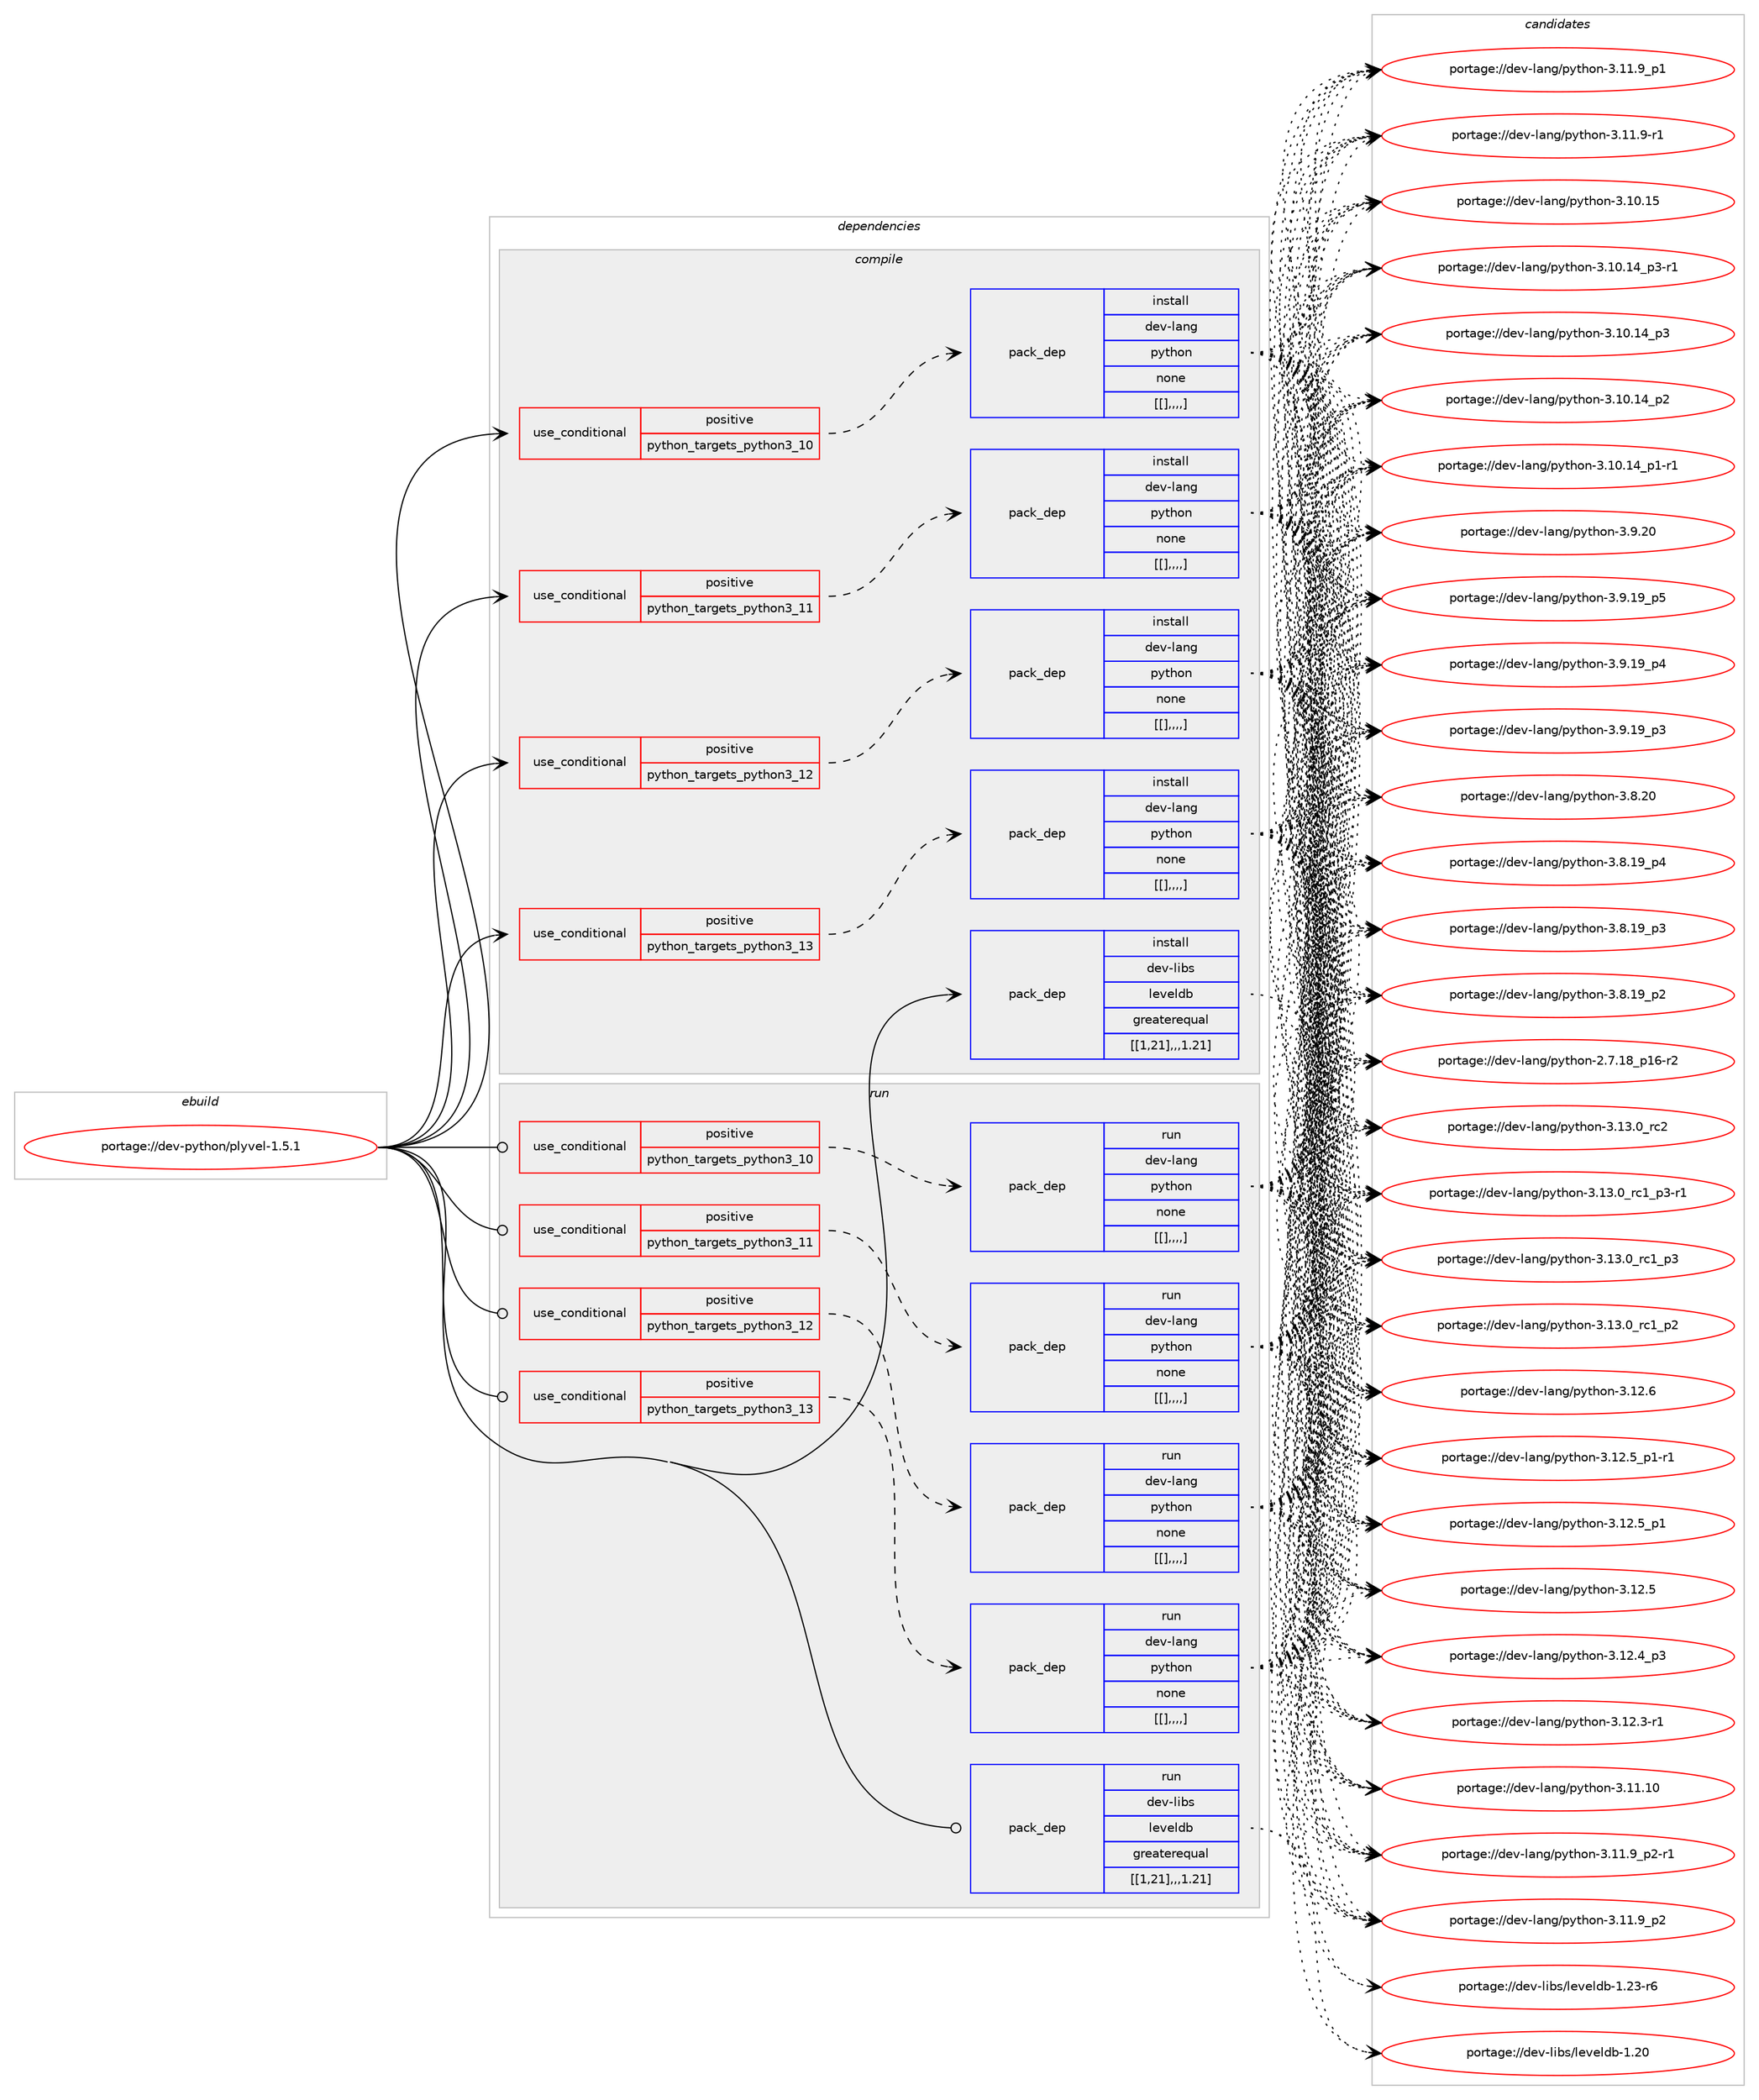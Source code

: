 digraph prolog {

# *************
# Graph options
# *************

newrank=true;
concentrate=true;
compound=true;
graph [rankdir=LR,fontname=Helvetica,fontsize=10,ranksep=1.5];#, ranksep=2.5, nodesep=0.2];
edge  [arrowhead=vee];
node  [fontname=Helvetica,fontsize=10];

# **********
# The ebuild
# **********

subgraph cluster_leftcol {
color=gray;
label=<<i>ebuild</i>>;
id [label="portage://dev-python/plyvel-1.5.1", color=red, width=4, href="../dev-python/plyvel-1.5.1.svg"];
}

# ****************
# The dependencies
# ****************

subgraph cluster_midcol {
color=gray;
label=<<i>dependencies</i>>;
subgraph cluster_compile {
fillcolor="#eeeeee";
style=filled;
label=<<i>compile</i>>;
subgraph cond36904 {
dependency156140 [label=<<TABLE BORDER="0" CELLBORDER="1" CELLSPACING="0" CELLPADDING="4"><TR><TD ROWSPAN="3" CELLPADDING="10">use_conditional</TD></TR><TR><TD>positive</TD></TR><TR><TD>python_targets_python3_10</TD></TR></TABLE>>, shape=none, color=red];
subgraph pack118016 {
dependency156141 [label=<<TABLE BORDER="0" CELLBORDER="1" CELLSPACING="0" CELLPADDING="4" WIDTH="220"><TR><TD ROWSPAN="6" CELLPADDING="30">pack_dep</TD></TR><TR><TD WIDTH="110">install</TD></TR><TR><TD>dev-lang</TD></TR><TR><TD>python</TD></TR><TR><TD>none</TD></TR><TR><TD>[[],,,,]</TD></TR></TABLE>>, shape=none, color=blue];
}
dependency156140:e -> dependency156141:w [weight=20,style="dashed",arrowhead="vee"];
}
id:e -> dependency156140:w [weight=20,style="solid",arrowhead="vee"];
subgraph cond36905 {
dependency156142 [label=<<TABLE BORDER="0" CELLBORDER="1" CELLSPACING="0" CELLPADDING="4"><TR><TD ROWSPAN="3" CELLPADDING="10">use_conditional</TD></TR><TR><TD>positive</TD></TR><TR><TD>python_targets_python3_11</TD></TR></TABLE>>, shape=none, color=red];
subgraph pack118017 {
dependency156143 [label=<<TABLE BORDER="0" CELLBORDER="1" CELLSPACING="0" CELLPADDING="4" WIDTH="220"><TR><TD ROWSPAN="6" CELLPADDING="30">pack_dep</TD></TR><TR><TD WIDTH="110">install</TD></TR><TR><TD>dev-lang</TD></TR><TR><TD>python</TD></TR><TR><TD>none</TD></TR><TR><TD>[[],,,,]</TD></TR></TABLE>>, shape=none, color=blue];
}
dependency156142:e -> dependency156143:w [weight=20,style="dashed",arrowhead="vee"];
}
id:e -> dependency156142:w [weight=20,style="solid",arrowhead="vee"];
subgraph cond36906 {
dependency156144 [label=<<TABLE BORDER="0" CELLBORDER="1" CELLSPACING="0" CELLPADDING="4"><TR><TD ROWSPAN="3" CELLPADDING="10">use_conditional</TD></TR><TR><TD>positive</TD></TR><TR><TD>python_targets_python3_12</TD></TR></TABLE>>, shape=none, color=red];
subgraph pack118018 {
dependency156145 [label=<<TABLE BORDER="0" CELLBORDER="1" CELLSPACING="0" CELLPADDING="4" WIDTH="220"><TR><TD ROWSPAN="6" CELLPADDING="30">pack_dep</TD></TR><TR><TD WIDTH="110">install</TD></TR><TR><TD>dev-lang</TD></TR><TR><TD>python</TD></TR><TR><TD>none</TD></TR><TR><TD>[[],,,,]</TD></TR></TABLE>>, shape=none, color=blue];
}
dependency156144:e -> dependency156145:w [weight=20,style="dashed",arrowhead="vee"];
}
id:e -> dependency156144:w [weight=20,style="solid",arrowhead="vee"];
subgraph cond36907 {
dependency156146 [label=<<TABLE BORDER="0" CELLBORDER="1" CELLSPACING="0" CELLPADDING="4"><TR><TD ROWSPAN="3" CELLPADDING="10">use_conditional</TD></TR><TR><TD>positive</TD></TR><TR><TD>python_targets_python3_13</TD></TR></TABLE>>, shape=none, color=red];
subgraph pack118019 {
dependency156147 [label=<<TABLE BORDER="0" CELLBORDER="1" CELLSPACING="0" CELLPADDING="4" WIDTH="220"><TR><TD ROWSPAN="6" CELLPADDING="30">pack_dep</TD></TR><TR><TD WIDTH="110">install</TD></TR><TR><TD>dev-lang</TD></TR><TR><TD>python</TD></TR><TR><TD>none</TD></TR><TR><TD>[[],,,,]</TD></TR></TABLE>>, shape=none, color=blue];
}
dependency156146:e -> dependency156147:w [weight=20,style="dashed",arrowhead="vee"];
}
id:e -> dependency156146:w [weight=20,style="solid",arrowhead="vee"];
subgraph pack118020 {
dependency156148 [label=<<TABLE BORDER="0" CELLBORDER="1" CELLSPACING="0" CELLPADDING="4" WIDTH="220"><TR><TD ROWSPAN="6" CELLPADDING="30">pack_dep</TD></TR><TR><TD WIDTH="110">install</TD></TR><TR><TD>dev-libs</TD></TR><TR><TD>leveldb</TD></TR><TR><TD>greaterequal</TD></TR><TR><TD>[[1,21],,,1.21]</TD></TR></TABLE>>, shape=none, color=blue];
}
id:e -> dependency156148:w [weight=20,style="solid",arrowhead="vee"];
}
subgraph cluster_compileandrun {
fillcolor="#eeeeee";
style=filled;
label=<<i>compile and run</i>>;
}
subgraph cluster_run {
fillcolor="#eeeeee";
style=filled;
label=<<i>run</i>>;
subgraph cond36908 {
dependency156149 [label=<<TABLE BORDER="0" CELLBORDER="1" CELLSPACING="0" CELLPADDING="4"><TR><TD ROWSPAN="3" CELLPADDING="10">use_conditional</TD></TR><TR><TD>positive</TD></TR><TR><TD>python_targets_python3_10</TD></TR></TABLE>>, shape=none, color=red];
subgraph pack118021 {
dependency156150 [label=<<TABLE BORDER="0" CELLBORDER="1" CELLSPACING="0" CELLPADDING="4" WIDTH="220"><TR><TD ROWSPAN="6" CELLPADDING="30">pack_dep</TD></TR><TR><TD WIDTH="110">run</TD></TR><TR><TD>dev-lang</TD></TR><TR><TD>python</TD></TR><TR><TD>none</TD></TR><TR><TD>[[],,,,]</TD></TR></TABLE>>, shape=none, color=blue];
}
dependency156149:e -> dependency156150:w [weight=20,style="dashed",arrowhead="vee"];
}
id:e -> dependency156149:w [weight=20,style="solid",arrowhead="odot"];
subgraph cond36909 {
dependency156151 [label=<<TABLE BORDER="0" CELLBORDER="1" CELLSPACING="0" CELLPADDING="4"><TR><TD ROWSPAN="3" CELLPADDING="10">use_conditional</TD></TR><TR><TD>positive</TD></TR><TR><TD>python_targets_python3_11</TD></TR></TABLE>>, shape=none, color=red];
subgraph pack118022 {
dependency156152 [label=<<TABLE BORDER="0" CELLBORDER="1" CELLSPACING="0" CELLPADDING="4" WIDTH="220"><TR><TD ROWSPAN="6" CELLPADDING="30">pack_dep</TD></TR><TR><TD WIDTH="110">run</TD></TR><TR><TD>dev-lang</TD></TR><TR><TD>python</TD></TR><TR><TD>none</TD></TR><TR><TD>[[],,,,]</TD></TR></TABLE>>, shape=none, color=blue];
}
dependency156151:e -> dependency156152:w [weight=20,style="dashed",arrowhead="vee"];
}
id:e -> dependency156151:w [weight=20,style="solid",arrowhead="odot"];
subgraph cond36910 {
dependency156153 [label=<<TABLE BORDER="0" CELLBORDER="1" CELLSPACING="0" CELLPADDING="4"><TR><TD ROWSPAN="3" CELLPADDING="10">use_conditional</TD></TR><TR><TD>positive</TD></TR><TR><TD>python_targets_python3_12</TD></TR></TABLE>>, shape=none, color=red];
subgraph pack118023 {
dependency156154 [label=<<TABLE BORDER="0" CELLBORDER="1" CELLSPACING="0" CELLPADDING="4" WIDTH="220"><TR><TD ROWSPAN="6" CELLPADDING="30">pack_dep</TD></TR><TR><TD WIDTH="110">run</TD></TR><TR><TD>dev-lang</TD></TR><TR><TD>python</TD></TR><TR><TD>none</TD></TR><TR><TD>[[],,,,]</TD></TR></TABLE>>, shape=none, color=blue];
}
dependency156153:e -> dependency156154:w [weight=20,style="dashed",arrowhead="vee"];
}
id:e -> dependency156153:w [weight=20,style="solid",arrowhead="odot"];
subgraph cond36911 {
dependency156155 [label=<<TABLE BORDER="0" CELLBORDER="1" CELLSPACING="0" CELLPADDING="4"><TR><TD ROWSPAN="3" CELLPADDING="10">use_conditional</TD></TR><TR><TD>positive</TD></TR><TR><TD>python_targets_python3_13</TD></TR></TABLE>>, shape=none, color=red];
subgraph pack118024 {
dependency156156 [label=<<TABLE BORDER="0" CELLBORDER="1" CELLSPACING="0" CELLPADDING="4" WIDTH="220"><TR><TD ROWSPAN="6" CELLPADDING="30">pack_dep</TD></TR><TR><TD WIDTH="110">run</TD></TR><TR><TD>dev-lang</TD></TR><TR><TD>python</TD></TR><TR><TD>none</TD></TR><TR><TD>[[],,,,]</TD></TR></TABLE>>, shape=none, color=blue];
}
dependency156155:e -> dependency156156:w [weight=20,style="dashed",arrowhead="vee"];
}
id:e -> dependency156155:w [weight=20,style="solid",arrowhead="odot"];
subgraph pack118025 {
dependency156157 [label=<<TABLE BORDER="0" CELLBORDER="1" CELLSPACING="0" CELLPADDING="4" WIDTH="220"><TR><TD ROWSPAN="6" CELLPADDING="30">pack_dep</TD></TR><TR><TD WIDTH="110">run</TD></TR><TR><TD>dev-libs</TD></TR><TR><TD>leveldb</TD></TR><TR><TD>greaterequal</TD></TR><TR><TD>[[1,21],,,1.21]</TD></TR></TABLE>>, shape=none, color=blue];
}
id:e -> dependency156157:w [weight=20,style="solid",arrowhead="odot"];
}
}

# **************
# The candidates
# **************

subgraph cluster_choices {
rank=same;
color=gray;
label=<<i>candidates</i>>;

subgraph choice118016 {
color=black;
nodesep=1;
choice10010111845108971101034711212111610411111045514649514648951149950 [label="portage://dev-lang/python-3.13.0_rc2", color=red, width=4,href="../dev-lang/python-3.13.0_rc2.svg"];
choice1001011184510897110103471121211161041111104551464951464895114994995112514511449 [label="portage://dev-lang/python-3.13.0_rc1_p3-r1", color=red, width=4,href="../dev-lang/python-3.13.0_rc1_p3-r1.svg"];
choice100101118451089711010347112121116104111110455146495146489511499499511251 [label="portage://dev-lang/python-3.13.0_rc1_p3", color=red, width=4,href="../dev-lang/python-3.13.0_rc1_p3.svg"];
choice100101118451089711010347112121116104111110455146495146489511499499511250 [label="portage://dev-lang/python-3.13.0_rc1_p2", color=red, width=4,href="../dev-lang/python-3.13.0_rc1_p2.svg"];
choice10010111845108971101034711212111610411111045514649504654 [label="portage://dev-lang/python-3.12.6", color=red, width=4,href="../dev-lang/python-3.12.6.svg"];
choice1001011184510897110103471121211161041111104551464950465395112494511449 [label="portage://dev-lang/python-3.12.5_p1-r1", color=red, width=4,href="../dev-lang/python-3.12.5_p1-r1.svg"];
choice100101118451089711010347112121116104111110455146495046539511249 [label="portage://dev-lang/python-3.12.5_p1", color=red, width=4,href="../dev-lang/python-3.12.5_p1.svg"];
choice10010111845108971101034711212111610411111045514649504653 [label="portage://dev-lang/python-3.12.5", color=red, width=4,href="../dev-lang/python-3.12.5.svg"];
choice100101118451089711010347112121116104111110455146495046529511251 [label="portage://dev-lang/python-3.12.4_p3", color=red, width=4,href="../dev-lang/python-3.12.4_p3.svg"];
choice100101118451089711010347112121116104111110455146495046514511449 [label="portage://dev-lang/python-3.12.3-r1", color=red, width=4,href="../dev-lang/python-3.12.3-r1.svg"];
choice1001011184510897110103471121211161041111104551464949464948 [label="portage://dev-lang/python-3.11.10", color=red, width=4,href="../dev-lang/python-3.11.10.svg"];
choice1001011184510897110103471121211161041111104551464949465795112504511449 [label="portage://dev-lang/python-3.11.9_p2-r1", color=red, width=4,href="../dev-lang/python-3.11.9_p2-r1.svg"];
choice100101118451089711010347112121116104111110455146494946579511250 [label="portage://dev-lang/python-3.11.9_p2", color=red, width=4,href="../dev-lang/python-3.11.9_p2.svg"];
choice100101118451089711010347112121116104111110455146494946579511249 [label="portage://dev-lang/python-3.11.9_p1", color=red, width=4,href="../dev-lang/python-3.11.9_p1.svg"];
choice100101118451089711010347112121116104111110455146494946574511449 [label="portage://dev-lang/python-3.11.9-r1", color=red, width=4,href="../dev-lang/python-3.11.9-r1.svg"];
choice1001011184510897110103471121211161041111104551464948464953 [label="portage://dev-lang/python-3.10.15", color=red, width=4,href="../dev-lang/python-3.10.15.svg"];
choice100101118451089711010347112121116104111110455146494846495295112514511449 [label="portage://dev-lang/python-3.10.14_p3-r1", color=red, width=4,href="../dev-lang/python-3.10.14_p3-r1.svg"];
choice10010111845108971101034711212111610411111045514649484649529511251 [label="portage://dev-lang/python-3.10.14_p3", color=red, width=4,href="../dev-lang/python-3.10.14_p3.svg"];
choice10010111845108971101034711212111610411111045514649484649529511250 [label="portage://dev-lang/python-3.10.14_p2", color=red, width=4,href="../dev-lang/python-3.10.14_p2.svg"];
choice100101118451089711010347112121116104111110455146494846495295112494511449 [label="portage://dev-lang/python-3.10.14_p1-r1", color=red, width=4,href="../dev-lang/python-3.10.14_p1-r1.svg"];
choice10010111845108971101034711212111610411111045514657465048 [label="portage://dev-lang/python-3.9.20", color=red, width=4,href="../dev-lang/python-3.9.20.svg"];
choice100101118451089711010347112121116104111110455146574649579511253 [label="portage://dev-lang/python-3.9.19_p5", color=red, width=4,href="../dev-lang/python-3.9.19_p5.svg"];
choice100101118451089711010347112121116104111110455146574649579511252 [label="portage://dev-lang/python-3.9.19_p4", color=red, width=4,href="../dev-lang/python-3.9.19_p4.svg"];
choice100101118451089711010347112121116104111110455146574649579511251 [label="portage://dev-lang/python-3.9.19_p3", color=red, width=4,href="../dev-lang/python-3.9.19_p3.svg"];
choice10010111845108971101034711212111610411111045514656465048 [label="portage://dev-lang/python-3.8.20", color=red, width=4,href="../dev-lang/python-3.8.20.svg"];
choice100101118451089711010347112121116104111110455146564649579511252 [label="portage://dev-lang/python-3.8.19_p4", color=red, width=4,href="../dev-lang/python-3.8.19_p4.svg"];
choice100101118451089711010347112121116104111110455146564649579511251 [label="portage://dev-lang/python-3.8.19_p3", color=red, width=4,href="../dev-lang/python-3.8.19_p3.svg"];
choice100101118451089711010347112121116104111110455146564649579511250 [label="portage://dev-lang/python-3.8.19_p2", color=red, width=4,href="../dev-lang/python-3.8.19_p2.svg"];
choice100101118451089711010347112121116104111110455046554649569511249544511450 [label="portage://dev-lang/python-2.7.18_p16-r2", color=red, width=4,href="../dev-lang/python-2.7.18_p16-r2.svg"];
dependency156141:e -> choice10010111845108971101034711212111610411111045514649514648951149950:w [style=dotted,weight="100"];
dependency156141:e -> choice1001011184510897110103471121211161041111104551464951464895114994995112514511449:w [style=dotted,weight="100"];
dependency156141:e -> choice100101118451089711010347112121116104111110455146495146489511499499511251:w [style=dotted,weight="100"];
dependency156141:e -> choice100101118451089711010347112121116104111110455146495146489511499499511250:w [style=dotted,weight="100"];
dependency156141:e -> choice10010111845108971101034711212111610411111045514649504654:w [style=dotted,weight="100"];
dependency156141:e -> choice1001011184510897110103471121211161041111104551464950465395112494511449:w [style=dotted,weight="100"];
dependency156141:e -> choice100101118451089711010347112121116104111110455146495046539511249:w [style=dotted,weight="100"];
dependency156141:e -> choice10010111845108971101034711212111610411111045514649504653:w [style=dotted,weight="100"];
dependency156141:e -> choice100101118451089711010347112121116104111110455146495046529511251:w [style=dotted,weight="100"];
dependency156141:e -> choice100101118451089711010347112121116104111110455146495046514511449:w [style=dotted,weight="100"];
dependency156141:e -> choice1001011184510897110103471121211161041111104551464949464948:w [style=dotted,weight="100"];
dependency156141:e -> choice1001011184510897110103471121211161041111104551464949465795112504511449:w [style=dotted,weight="100"];
dependency156141:e -> choice100101118451089711010347112121116104111110455146494946579511250:w [style=dotted,weight="100"];
dependency156141:e -> choice100101118451089711010347112121116104111110455146494946579511249:w [style=dotted,weight="100"];
dependency156141:e -> choice100101118451089711010347112121116104111110455146494946574511449:w [style=dotted,weight="100"];
dependency156141:e -> choice1001011184510897110103471121211161041111104551464948464953:w [style=dotted,weight="100"];
dependency156141:e -> choice100101118451089711010347112121116104111110455146494846495295112514511449:w [style=dotted,weight="100"];
dependency156141:e -> choice10010111845108971101034711212111610411111045514649484649529511251:w [style=dotted,weight="100"];
dependency156141:e -> choice10010111845108971101034711212111610411111045514649484649529511250:w [style=dotted,weight="100"];
dependency156141:e -> choice100101118451089711010347112121116104111110455146494846495295112494511449:w [style=dotted,weight="100"];
dependency156141:e -> choice10010111845108971101034711212111610411111045514657465048:w [style=dotted,weight="100"];
dependency156141:e -> choice100101118451089711010347112121116104111110455146574649579511253:w [style=dotted,weight="100"];
dependency156141:e -> choice100101118451089711010347112121116104111110455146574649579511252:w [style=dotted,weight="100"];
dependency156141:e -> choice100101118451089711010347112121116104111110455146574649579511251:w [style=dotted,weight="100"];
dependency156141:e -> choice10010111845108971101034711212111610411111045514656465048:w [style=dotted,weight="100"];
dependency156141:e -> choice100101118451089711010347112121116104111110455146564649579511252:w [style=dotted,weight="100"];
dependency156141:e -> choice100101118451089711010347112121116104111110455146564649579511251:w [style=dotted,weight="100"];
dependency156141:e -> choice100101118451089711010347112121116104111110455146564649579511250:w [style=dotted,weight="100"];
dependency156141:e -> choice100101118451089711010347112121116104111110455046554649569511249544511450:w [style=dotted,weight="100"];
}
subgraph choice118017 {
color=black;
nodesep=1;
choice10010111845108971101034711212111610411111045514649514648951149950 [label="portage://dev-lang/python-3.13.0_rc2", color=red, width=4,href="../dev-lang/python-3.13.0_rc2.svg"];
choice1001011184510897110103471121211161041111104551464951464895114994995112514511449 [label="portage://dev-lang/python-3.13.0_rc1_p3-r1", color=red, width=4,href="../dev-lang/python-3.13.0_rc1_p3-r1.svg"];
choice100101118451089711010347112121116104111110455146495146489511499499511251 [label="portage://dev-lang/python-3.13.0_rc1_p3", color=red, width=4,href="../dev-lang/python-3.13.0_rc1_p3.svg"];
choice100101118451089711010347112121116104111110455146495146489511499499511250 [label="portage://dev-lang/python-3.13.0_rc1_p2", color=red, width=4,href="../dev-lang/python-3.13.0_rc1_p2.svg"];
choice10010111845108971101034711212111610411111045514649504654 [label="portage://dev-lang/python-3.12.6", color=red, width=4,href="../dev-lang/python-3.12.6.svg"];
choice1001011184510897110103471121211161041111104551464950465395112494511449 [label="portage://dev-lang/python-3.12.5_p1-r1", color=red, width=4,href="../dev-lang/python-3.12.5_p1-r1.svg"];
choice100101118451089711010347112121116104111110455146495046539511249 [label="portage://dev-lang/python-3.12.5_p1", color=red, width=4,href="../dev-lang/python-3.12.5_p1.svg"];
choice10010111845108971101034711212111610411111045514649504653 [label="portage://dev-lang/python-3.12.5", color=red, width=4,href="../dev-lang/python-3.12.5.svg"];
choice100101118451089711010347112121116104111110455146495046529511251 [label="portage://dev-lang/python-3.12.4_p3", color=red, width=4,href="../dev-lang/python-3.12.4_p3.svg"];
choice100101118451089711010347112121116104111110455146495046514511449 [label="portage://dev-lang/python-3.12.3-r1", color=red, width=4,href="../dev-lang/python-3.12.3-r1.svg"];
choice1001011184510897110103471121211161041111104551464949464948 [label="portage://dev-lang/python-3.11.10", color=red, width=4,href="../dev-lang/python-3.11.10.svg"];
choice1001011184510897110103471121211161041111104551464949465795112504511449 [label="portage://dev-lang/python-3.11.9_p2-r1", color=red, width=4,href="../dev-lang/python-3.11.9_p2-r1.svg"];
choice100101118451089711010347112121116104111110455146494946579511250 [label="portage://dev-lang/python-3.11.9_p2", color=red, width=4,href="../dev-lang/python-3.11.9_p2.svg"];
choice100101118451089711010347112121116104111110455146494946579511249 [label="portage://dev-lang/python-3.11.9_p1", color=red, width=4,href="../dev-lang/python-3.11.9_p1.svg"];
choice100101118451089711010347112121116104111110455146494946574511449 [label="portage://dev-lang/python-3.11.9-r1", color=red, width=4,href="../dev-lang/python-3.11.9-r1.svg"];
choice1001011184510897110103471121211161041111104551464948464953 [label="portage://dev-lang/python-3.10.15", color=red, width=4,href="../dev-lang/python-3.10.15.svg"];
choice100101118451089711010347112121116104111110455146494846495295112514511449 [label="portage://dev-lang/python-3.10.14_p3-r1", color=red, width=4,href="../dev-lang/python-3.10.14_p3-r1.svg"];
choice10010111845108971101034711212111610411111045514649484649529511251 [label="portage://dev-lang/python-3.10.14_p3", color=red, width=4,href="../dev-lang/python-3.10.14_p3.svg"];
choice10010111845108971101034711212111610411111045514649484649529511250 [label="portage://dev-lang/python-3.10.14_p2", color=red, width=4,href="../dev-lang/python-3.10.14_p2.svg"];
choice100101118451089711010347112121116104111110455146494846495295112494511449 [label="portage://dev-lang/python-3.10.14_p1-r1", color=red, width=4,href="../dev-lang/python-3.10.14_p1-r1.svg"];
choice10010111845108971101034711212111610411111045514657465048 [label="portage://dev-lang/python-3.9.20", color=red, width=4,href="../dev-lang/python-3.9.20.svg"];
choice100101118451089711010347112121116104111110455146574649579511253 [label="portage://dev-lang/python-3.9.19_p5", color=red, width=4,href="../dev-lang/python-3.9.19_p5.svg"];
choice100101118451089711010347112121116104111110455146574649579511252 [label="portage://dev-lang/python-3.9.19_p4", color=red, width=4,href="../dev-lang/python-3.9.19_p4.svg"];
choice100101118451089711010347112121116104111110455146574649579511251 [label="portage://dev-lang/python-3.9.19_p3", color=red, width=4,href="../dev-lang/python-3.9.19_p3.svg"];
choice10010111845108971101034711212111610411111045514656465048 [label="portage://dev-lang/python-3.8.20", color=red, width=4,href="../dev-lang/python-3.8.20.svg"];
choice100101118451089711010347112121116104111110455146564649579511252 [label="portage://dev-lang/python-3.8.19_p4", color=red, width=4,href="../dev-lang/python-3.8.19_p4.svg"];
choice100101118451089711010347112121116104111110455146564649579511251 [label="portage://dev-lang/python-3.8.19_p3", color=red, width=4,href="../dev-lang/python-3.8.19_p3.svg"];
choice100101118451089711010347112121116104111110455146564649579511250 [label="portage://dev-lang/python-3.8.19_p2", color=red, width=4,href="../dev-lang/python-3.8.19_p2.svg"];
choice100101118451089711010347112121116104111110455046554649569511249544511450 [label="portage://dev-lang/python-2.7.18_p16-r2", color=red, width=4,href="../dev-lang/python-2.7.18_p16-r2.svg"];
dependency156143:e -> choice10010111845108971101034711212111610411111045514649514648951149950:w [style=dotted,weight="100"];
dependency156143:e -> choice1001011184510897110103471121211161041111104551464951464895114994995112514511449:w [style=dotted,weight="100"];
dependency156143:e -> choice100101118451089711010347112121116104111110455146495146489511499499511251:w [style=dotted,weight="100"];
dependency156143:e -> choice100101118451089711010347112121116104111110455146495146489511499499511250:w [style=dotted,weight="100"];
dependency156143:e -> choice10010111845108971101034711212111610411111045514649504654:w [style=dotted,weight="100"];
dependency156143:e -> choice1001011184510897110103471121211161041111104551464950465395112494511449:w [style=dotted,weight="100"];
dependency156143:e -> choice100101118451089711010347112121116104111110455146495046539511249:w [style=dotted,weight="100"];
dependency156143:e -> choice10010111845108971101034711212111610411111045514649504653:w [style=dotted,weight="100"];
dependency156143:e -> choice100101118451089711010347112121116104111110455146495046529511251:w [style=dotted,weight="100"];
dependency156143:e -> choice100101118451089711010347112121116104111110455146495046514511449:w [style=dotted,weight="100"];
dependency156143:e -> choice1001011184510897110103471121211161041111104551464949464948:w [style=dotted,weight="100"];
dependency156143:e -> choice1001011184510897110103471121211161041111104551464949465795112504511449:w [style=dotted,weight="100"];
dependency156143:e -> choice100101118451089711010347112121116104111110455146494946579511250:w [style=dotted,weight="100"];
dependency156143:e -> choice100101118451089711010347112121116104111110455146494946579511249:w [style=dotted,weight="100"];
dependency156143:e -> choice100101118451089711010347112121116104111110455146494946574511449:w [style=dotted,weight="100"];
dependency156143:e -> choice1001011184510897110103471121211161041111104551464948464953:w [style=dotted,weight="100"];
dependency156143:e -> choice100101118451089711010347112121116104111110455146494846495295112514511449:w [style=dotted,weight="100"];
dependency156143:e -> choice10010111845108971101034711212111610411111045514649484649529511251:w [style=dotted,weight="100"];
dependency156143:e -> choice10010111845108971101034711212111610411111045514649484649529511250:w [style=dotted,weight="100"];
dependency156143:e -> choice100101118451089711010347112121116104111110455146494846495295112494511449:w [style=dotted,weight="100"];
dependency156143:e -> choice10010111845108971101034711212111610411111045514657465048:w [style=dotted,weight="100"];
dependency156143:e -> choice100101118451089711010347112121116104111110455146574649579511253:w [style=dotted,weight="100"];
dependency156143:e -> choice100101118451089711010347112121116104111110455146574649579511252:w [style=dotted,weight="100"];
dependency156143:e -> choice100101118451089711010347112121116104111110455146574649579511251:w [style=dotted,weight="100"];
dependency156143:e -> choice10010111845108971101034711212111610411111045514656465048:w [style=dotted,weight="100"];
dependency156143:e -> choice100101118451089711010347112121116104111110455146564649579511252:w [style=dotted,weight="100"];
dependency156143:e -> choice100101118451089711010347112121116104111110455146564649579511251:w [style=dotted,weight="100"];
dependency156143:e -> choice100101118451089711010347112121116104111110455146564649579511250:w [style=dotted,weight="100"];
dependency156143:e -> choice100101118451089711010347112121116104111110455046554649569511249544511450:w [style=dotted,weight="100"];
}
subgraph choice118018 {
color=black;
nodesep=1;
choice10010111845108971101034711212111610411111045514649514648951149950 [label="portage://dev-lang/python-3.13.0_rc2", color=red, width=4,href="../dev-lang/python-3.13.0_rc2.svg"];
choice1001011184510897110103471121211161041111104551464951464895114994995112514511449 [label="portage://dev-lang/python-3.13.0_rc1_p3-r1", color=red, width=4,href="../dev-lang/python-3.13.0_rc1_p3-r1.svg"];
choice100101118451089711010347112121116104111110455146495146489511499499511251 [label="portage://dev-lang/python-3.13.0_rc1_p3", color=red, width=4,href="../dev-lang/python-3.13.0_rc1_p3.svg"];
choice100101118451089711010347112121116104111110455146495146489511499499511250 [label="portage://dev-lang/python-3.13.0_rc1_p2", color=red, width=4,href="../dev-lang/python-3.13.0_rc1_p2.svg"];
choice10010111845108971101034711212111610411111045514649504654 [label="portage://dev-lang/python-3.12.6", color=red, width=4,href="../dev-lang/python-3.12.6.svg"];
choice1001011184510897110103471121211161041111104551464950465395112494511449 [label="portage://dev-lang/python-3.12.5_p1-r1", color=red, width=4,href="../dev-lang/python-3.12.5_p1-r1.svg"];
choice100101118451089711010347112121116104111110455146495046539511249 [label="portage://dev-lang/python-3.12.5_p1", color=red, width=4,href="../dev-lang/python-3.12.5_p1.svg"];
choice10010111845108971101034711212111610411111045514649504653 [label="portage://dev-lang/python-3.12.5", color=red, width=4,href="../dev-lang/python-3.12.5.svg"];
choice100101118451089711010347112121116104111110455146495046529511251 [label="portage://dev-lang/python-3.12.4_p3", color=red, width=4,href="../dev-lang/python-3.12.4_p3.svg"];
choice100101118451089711010347112121116104111110455146495046514511449 [label="portage://dev-lang/python-3.12.3-r1", color=red, width=4,href="../dev-lang/python-3.12.3-r1.svg"];
choice1001011184510897110103471121211161041111104551464949464948 [label="portage://dev-lang/python-3.11.10", color=red, width=4,href="../dev-lang/python-3.11.10.svg"];
choice1001011184510897110103471121211161041111104551464949465795112504511449 [label="portage://dev-lang/python-3.11.9_p2-r1", color=red, width=4,href="../dev-lang/python-3.11.9_p2-r1.svg"];
choice100101118451089711010347112121116104111110455146494946579511250 [label="portage://dev-lang/python-3.11.9_p2", color=red, width=4,href="../dev-lang/python-3.11.9_p2.svg"];
choice100101118451089711010347112121116104111110455146494946579511249 [label="portage://dev-lang/python-3.11.9_p1", color=red, width=4,href="../dev-lang/python-3.11.9_p1.svg"];
choice100101118451089711010347112121116104111110455146494946574511449 [label="portage://dev-lang/python-3.11.9-r1", color=red, width=4,href="../dev-lang/python-3.11.9-r1.svg"];
choice1001011184510897110103471121211161041111104551464948464953 [label="portage://dev-lang/python-3.10.15", color=red, width=4,href="../dev-lang/python-3.10.15.svg"];
choice100101118451089711010347112121116104111110455146494846495295112514511449 [label="portage://dev-lang/python-3.10.14_p3-r1", color=red, width=4,href="../dev-lang/python-3.10.14_p3-r1.svg"];
choice10010111845108971101034711212111610411111045514649484649529511251 [label="portage://dev-lang/python-3.10.14_p3", color=red, width=4,href="../dev-lang/python-3.10.14_p3.svg"];
choice10010111845108971101034711212111610411111045514649484649529511250 [label="portage://dev-lang/python-3.10.14_p2", color=red, width=4,href="../dev-lang/python-3.10.14_p2.svg"];
choice100101118451089711010347112121116104111110455146494846495295112494511449 [label="portage://dev-lang/python-3.10.14_p1-r1", color=red, width=4,href="../dev-lang/python-3.10.14_p1-r1.svg"];
choice10010111845108971101034711212111610411111045514657465048 [label="portage://dev-lang/python-3.9.20", color=red, width=4,href="../dev-lang/python-3.9.20.svg"];
choice100101118451089711010347112121116104111110455146574649579511253 [label="portage://dev-lang/python-3.9.19_p5", color=red, width=4,href="../dev-lang/python-3.9.19_p5.svg"];
choice100101118451089711010347112121116104111110455146574649579511252 [label="portage://dev-lang/python-3.9.19_p4", color=red, width=4,href="../dev-lang/python-3.9.19_p4.svg"];
choice100101118451089711010347112121116104111110455146574649579511251 [label="portage://dev-lang/python-3.9.19_p3", color=red, width=4,href="../dev-lang/python-3.9.19_p3.svg"];
choice10010111845108971101034711212111610411111045514656465048 [label="portage://dev-lang/python-3.8.20", color=red, width=4,href="../dev-lang/python-3.8.20.svg"];
choice100101118451089711010347112121116104111110455146564649579511252 [label="portage://dev-lang/python-3.8.19_p4", color=red, width=4,href="../dev-lang/python-3.8.19_p4.svg"];
choice100101118451089711010347112121116104111110455146564649579511251 [label="portage://dev-lang/python-3.8.19_p3", color=red, width=4,href="../dev-lang/python-3.8.19_p3.svg"];
choice100101118451089711010347112121116104111110455146564649579511250 [label="portage://dev-lang/python-3.8.19_p2", color=red, width=4,href="../dev-lang/python-3.8.19_p2.svg"];
choice100101118451089711010347112121116104111110455046554649569511249544511450 [label="portage://dev-lang/python-2.7.18_p16-r2", color=red, width=4,href="../dev-lang/python-2.7.18_p16-r2.svg"];
dependency156145:e -> choice10010111845108971101034711212111610411111045514649514648951149950:w [style=dotted,weight="100"];
dependency156145:e -> choice1001011184510897110103471121211161041111104551464951464895114994995112514511449:w [style=dotted,weight="100"];
dependency156145:e -> choice100101118451089711010347112121116104111110455146495146489511499499511251:w [style=dotted,weight="100"];
dependency156145:e -> choice100101118451089711010347112121116104111110455146495146489511499499511250:w [style=dotted,weight="100"];
dependency156145:e -> choice10010111845108971101034711212111610411111045514649504654:w [style=dotted,weight="100"];
dependency156145:e -> choice1001011184510897110103471121211161041111104551464950465395112494511449:w [style=dotted,weight="100"];
dependency156145:e -> choice100101118451089711010347112121116104111110455146495046539511249:w [style=dotted,weight="100"];
dependency156145:e -> choice10010111845108971101034711212111610411111045514649504653:w [style=dotted,weight="100"];
dependency156145:e -> choice100101118451089711010347112121116104111110455146495046529511251:w [style=dotted,weight="100"];
dependency156145:e -> choice100101118451089711010347112121116104111110455146495046514511449:w [style=dotted,weight="100"];
dependency156145:e -> choice1001011184510897110103471121211161041111104551464949464948:w [style=dotted,weight="100"];
dependency156145:e -> choice1001011184510897110103471121211161041111104551464949465795112504511449:w [style=dotted,weight="100"];
dependency156145:e -> choice100101118451089711010347112121116104111110455146494946579511250:w [style=dotted,weight="100"];
dependency156145:e -> choice100101118451089711010347112121116104111110455146494946579511249:w [style=dotted,weight="100"];
dependency156145:e -> choice100101118451089711010347112121116104111110455146494946574511449:w [style=dotted,weight="100"];
dependency156145:e -> choice1001011184510897110103471121211161041111104551464948464953:w [style=dotted,weight="100"];
dependency156145:e -> choice100101118451089711010347112121116104111110455146494846495295112514511449:w [style=dotted,weight="100"];
dependency156145:e -> choice10010111845108971101034711212111610411111045514649484649529511251:w [style=dotted,weight="100"];
dependency156145:e -> choice10010111845108971101034711212111610411111045514649484649529511250:w [style=dotted,weight="100"];
dependency156145:e -> choice100101118451089711010347112121116104111110455146494846495295112494511449:w [style=dotted,weight="100"];
dependency156145:e -> choice10010111845108971101034711212111610411111045514657465048:w [style=dotted,weight="100"];
dependency156145:e -> choice100101118451089711010347112121116104111110455146574649579511253:w [style=dotted,weight="100"];
dependency156145:e -> choice100101118451089711010347112121116104111110455146574649579511252:w [style=dotted,weight="100"];
dependency156145:e -> choice100101118451089711010347112121116104111110455146574649579511251:w [style=dotted,weight="100"];
dependency156145:e -> choice10010111845108971101034711212111610411111045514656465048:w [style=dotted,weight="100"];
dependency156145:e -> choice100101118451089711010347112121116104111110455146564649579511252:w [style=dotted,weight="100"];
dependency156145:e -> choice100101118451089711010347112121116104111110455146564649579511251:w [style=dotted,weight="100"];
dependency156145:e -> choice100101118451089711010347112121116104111110455146564649579511250:w [style=dotted,weight="100"];
dependency156145:e -> choice100101118451089711010347112121116104111110455046554649569511249544511450:w [style=dotted,weight="100"];
}
subgraph choice118019 {
color=black;
nodesep=1;
choice10010111845108971101034711212111610411111045514649514648951149950 [label="portage://dev-lang/python-3.13.0_rc2", color=red, width=4,href="../dev-lang/python-3.13.0_rc2.svg"];
choice1001011184510897110103471121211161041111104551464951464895114994995112514511449 [label="portage://dev-lang/python-3.13.0_rc1_p3-r1", color=red, width=4,href="../dev-lang/python-3.13.0_rc1_p3-r1.svg"];
choice100101118451089711010347112121116104111110455146495146489511499499511251 [label="portage://dev-lang/python-3.13.0_rc1_p3", color=red, width=4,href="../dev-lang/python-3.13.0_rc1_p3.svg"];
choice100101118451089711010347112121116104111110455146495146489511499499511250 [label="portage://dev-lang/python-3.13.0_rc1_p2", color=red, width=4,href="../dev-lang/python-3.13.0_rc1_p2.svg"];
choice10010111845108971101034711212111610411111045514649504654 [label="portage://dev-lang/python-3.12.6", color=red, width=4,href="../dev-lang/python-3.12.6.svg"];
choice1001011184510897110103471121211161041111104551464950465395112494511449 [label="portage://dev-lang/python-3.12.5_p1-r1", color=red, width=4,href="../dev-lang/python-3.12.5_p1-r1.svg"];
choice100101118451089711010347112121116104111110455146495046539511249 [label="portage://dev-lang/python-3.12.5_p1", color=red, width=4,href="../dev-lang/python-3.12.5_p1.svg"];
choice10010111845108971101034711212111610411111045514649504653 [label="portage://dev-lang/python-3.12.5", color=red, width=4,href="../dev-lang/python-3.12.5.svg"];
choice100101118451089711010347112121116104111110455146495046529511251 [label="portage://dev-lang/python-3.12.4_p3", color=red, width=4,href="../dev-lang/python-3.12.4_p3.svg"];
choice100101118451089711010347112121116104111110455146495046514511449 [label="portage://dev-lang/python-3.12.3-r1", color=red, width=4,href="../dev-lang/python-3.12.3-r1.svg"];
choice1001011184510897110103471121211161041111104551464949464948 [label="portage://dev-lang/python-3.11.10", color=red, width=4,href="../dev-lang/python-3.11.10.svg"];
choice1001011184510897110103471121211161041111104551464949465795112504511449 [label="portage://dev-lang/python-3.11.9_p2-r1", color=red, width=4,href="../dev-lang/python-3.11.9_p2-r1.svg"];
choice100101118451089711010347112121116104111110455146494946579511250 [label="portage://dev-lang/python-3.11.9_p2", color=red, width=4,href="../dev-lang/python-3.11.9_p2.svg"];
choice100101118451089711010347112121116104111110455146494946579511249 [label="portage://dev-lang/python-3.11.9_p1", color=red, width=4,href="../dev-lang/python-3.11.9_p1.svg"];
choice100101118451089711010347112121116104111110455146494946574511449 [label="portage://dev-lang/python-3.11.9-r1", color=red, width=4,href="../dev-lang/python-3.11.9-r1.svg"];
choice1001011184510897110103471121211161041111104551464948464953 [label="portage://dev-lang/python-3.10.15", color=red, width=4,href="../dev-lang/python-3.10.15.svg"];
choice100101118451089711010347112121116104111110455146494846495295112514511449 [label="portage://dev-lang/python-3.10.14_p3-r1", color=red, width=4,href="../dev-lang/python-3.10.14_p3-r1.svg"];
choice10010111845108971101034711212111610411111045514649484649529511251 [label="portage://dev-lang/python-3.10.14_p3", color=red, width=4,href="../dev-lang/python-3.10.14_p3.svg"];
choice10010111845108971101034711212111610411111045514649484649529511250 [label="portage://dev-lang/python-3.10.14_p2", color=red, width=4,href="../dev-lang/python-3.10.14_p2.svg"];
choice100101118451089711010347112121116104111110455146494846495295112494511449 [label="portage://dev-lang/python-3.10.14_p1-r1", color=red, width=4,href="../dev-lang/python-3.10.14_p1-r1.svg"];
choice10010111845108971101034711212111610411111045514657465048 [label="portage://dev-lang/python-3.9.20", color=red, width=4,href="../dev-lang/python-3.9.20.svg"];
choice100101118451089711010347112121116104111110455146574649579511253 [label="portage://dev-lang/python-3.9.19_p5", color=red, width=4,href="../dev-lang/python-3.9.19_p5.svg"];
choice100101118451089711010347112121116104111110455146574649579511252 [label="portage://dev-lang/python-3.9.19_p4", color=red, width=4,href="../dev-lang/python-3.9.19_p4.svg"];
choice100101118451089711010347112121116104111110455146574649579511251 [label="portage://dev-lang/python-3.9.19_p3", color=red, width=4,href="../dev-lang/python-3.9.19_p3.svg"];
choice10010111845108971101034711212111610411111045514656465048 [label="portage://dev-lang/python-3.8.20", color=red, width=4,href="../dev-lang/python-3.8.20.svg"];
choice100101118451089711010347112121116104111110455146564649579511252 [label="portage://dev-lang/python-3.8.19_p4", color=red, width=4,href="../dev-lang/python-3.8.19_p4.svg"];
choice100101118451089711010347112121116104111110455146564649579511251 [label="portage://dev-lang/python-3.8.19_p3", color=red, width=4,href="../dev-lang/python-3.8.19_p3.svg"];
choice100101118451089711010347112121116104111110455146564649579511250 [label="portage://dev-lang/python-3.8.19_p2", color=red, width=4,href="../dev-lang/python-3.8.19_p2.svg"];
choice100101118451089711010347112121116104111110455046554649569511249544511450 [label="portage://dev-lang/python-2.7.18_p16-r2", color=red, width=4,href="../dev-lang/python-2.7.18_p16-r2.svg"];
dependency156147:e -> choice10010111845108971101034711212111610411111045514649514648951149950:w [style=dotted,weight="100"];
dependency156147:e -> choice1001011184510897110103471121211161041111104551464951464895114994995112514511449:w [style=dotted,weight="100"];
dependency156147:e -> choice100101118451089711010347112121116104111110455146495146489511499499511251:w [style=dotted,weight="100"];
dependency156147:e -> choice100101118451089711010347112121116104111110455146495146489511499499511250:w [style=dotted,weight="100"];
dependency156147:e -> choice10010111845108971101034711212111610411111045514649504654:w [style=dotted,weight="100"];
dependency156147:e -> choice1001011184510897110103471121211161041111104551464950465395112494511449:w [style=dotted,weight="100"];
dependency156147:e -> choice100101118451089711010347112121116104111110455146495046539511249:w [style=dotted,weight="100"];
dependency156147:e -> choice10010111845108971101034711212111610411111045514649504653:w [style=dotted,weight="100"];
dependency156147:e -> choice100101118451089711010347112121116104111110455146495046529511251:w [style=dotted,weight="100"];
dependency156147:e -> choice100101118451089711010347112121116104111110455146495046514511449:w [style=dotted,weight="100"];
dependency156147:e -> choice1001011184510897110103471121211161041111104551464949464948:w [style=dotted,weight="100"];
dependency156147:e -> choice1001011184510897110103471121211161041111104551464949465795112504511449:w [style=dotted,weight="100"];
dependency156147:e -> choice100101118451089711010347112121116104111110455146494946579511250:w [style=dotted,weight="100"];
dependency156147:e -> choice100101118451089711010347112121116104111110455146494946579511249:w [style=dotted,weight="100"];
dependency156147:e -> choice100101118451089711010347112121116104111110455146494946574511449:w [style=dotted,weight="100"];
dependency156147:e -> choice1001011184510897110103471121211161041111104551464948464953:w [style=dotted,weight="100"];
dependency156147:e -> choice100101118451089711010347112121116104111110455146494846495295112514511449:w [style=dotted,weight="100"];
dependency156147:e -> choice10010111845108971101034711212111610411111045514649484649529511251:w [style=dotted,weight="100"];
dependency156147:e -> choice10010111845108971101034711212111610411111045514649484649529511250:w [style=dotted,weight="100"];
dependency156147:e -> choice100101118451089711010347112121116104111110455146494846495295112494511449:w [style=dotted,weight="100"];
dependency156147:e -> choice10010111845108971101034711212111610411111045514657465048:w [style=dotted,weight="100"];
dependency156147:e -> choice100101118451089711010347112121116104111110455146574649579511253:w [style=dotted,weight="100"];
dependency156147:e -> choice100101118451089711010347112121116104111110455146574649579511252:w [style=dotted,weight="100"];
dependency156147:e -> choice100101118451089711010347112121116104111110455146574649579511251:w [style=dotted,weight="100"];
dependency156147:e -> choice10010111845108971101034711212111610411111045514656465048:w [style=dotted,weight="100"];
dependency156147:e -> choice100101118451089711010347112121116104111110455146564649579511252:w [style=dotted,weight="100"];
dependency156147:e -> choice100101118451089711010347112121116104111110455146564649579511251:w [style=dotted,weight="100"];
dependency156147:e -> choice100101118451089711010347112121116104111110455146564649579511250:w [style=dotted,weight="100"];
dependency156147:e -> choice100101118451089711010347112121116104111110455046554649569511249544511450:w [style=dotted,weight="100"];
}
subgraph choice118020 {
color=black;
nodesep=1;
choice1001011184510810598115471081011181011081009845494650514511454 [label="portage://dev-libs/leveldb-1.23-r6", color=red, width=4,href="../dev-libs/leveldb-1.23-r6.svg"];
choice100101118451081059811547108101118101108100984549465048 [label="portage://dev-libs/leveldb-1.20", color=red, width=4,href="../dev-libs/leveldb-1.20.svg"];
dependency156148:e -> choice1001011184510810598115471081011181011081009845494650514511454:w [style=dotted,weight="100"];
dependency156148:e -> choice100101118451081059811547108101118101108100984549465048:w [style=dotted,weight="100"];
}
subgraph choice118021 {
color=black;
nodesep=1;
choice10010111845108971101034711212111610411111045514649514648951149950 [label="portage://dev-lang/python-3.13.0_rc2", color=red, width=4,href="../dev-lang/python-3.13.0_rc2.svg"];
choice1001011184510897110103471121211161041111104551464951464895114994995112514511449 [label="portage://dev-lang/python-3.13.0_rc1_p3-r1", color=red, width=4,href="../dev-lang/python-3.13.0_rc1_p3-r1.svg"];
choice100101118451089711010347112121116104111110455146495146489511499499511251 [label="portage://dev-lang/python-3.13.0_rc1_p3", color=red, width=4,href="../dev-lang/python-3.13.0_rc1_p3.svg"];
choice100101118451089711010347112121116104111110455146495146489511499499511250 [label="portage://dev-lang/python-3.13.0_rc1_p2", color=red, width=4,href="../dev-lang/python-3.13.0_rc1_p2.svg"];
choice10010111845108971101034711212111610411111045514649504654 [label="portage://dev-lang/python-3.12.6", color=red, width=4,href="../dev-lang/python-3.12.6.svg"];
choice1001011184510897110103471121211161041111104551464950465395112494511449 [label="portage://dev-lang/python-3.12.5_p1-r1", color=red, width=4,href="../dev-lang/python-3.12.5_p1-r1.svg"];
choice100101118451089711010347112121116104111110455146495046539511249 [label="portage://dev-lang/python-3.12.5_p1", color=red, width=4,href="../dev-lang/python-3.12.5_p1.svg"];
choice10010111845108971101034711212111610411111045514649504653 [label="portage://dev-lang/python-3.12.5", color=red, width=4,href="../dev-lang/python-3.12.5.svg"];
choice100101118451089711010347112121116104111110455146495046529511251 [label="portage://dev-lang/python-3.12.4_p3", color=red, width=4,href="../dev-lang/python-3.12.4_p3.svg"];
choice100101118451089711010347112121116104111110455146495046514511449 [label="portage://dev-lang/python-3.12.3-r1", color=red, width=4,href="../dev-lang/python-3.12.3-r1.svg"];
choice1001011184510897110103471121211161041111104551464949464948 [label="portage://dev-lang/python-3.11.10", color=red, width=4,href="../dev-lang/python-3.11.10.svg"];
choice1001011184510897110103471121211161041111104551464949465795112504511449 [label="portage://dev-lang/python-3.11.9_p2-r1", color=red, width=4,href="../dev-lang/python-3.11.9_p2-r1.svg"];
choice100101118451089711010347112121116104111110455146494946579511250 [label="portage://dev-lang/python-3.11.9_p2", color=red, width=4,href="../dev-lang/python-3.11.9_p2.svg"];
choice100101118451089711010347112121116104111110455146494946579511249 [label="portage://dev-lang/python-3.11.9_p1", color=red, width=4,href="../dev-lang/python-3.11.9_p1.svg"];
choice100101118451089711010347112121116104111110455146494946574511449 [label="portage://dev-lang/python-3.11.9-r1", color=red, width=4,href="../dev-lang/python-3.11.9-r1.svg"];
choice1001011184510897110103471121211161041111104551464948464953 [label="portage://dev-lang/python-3.10.15", color=red, width=4,href="../dev-lang/python-3.10.15.svg"];
choice100101118451089711010347112121116104111110455146494846495295112514511449 [label="portage://dev-lang/python-3.10.14_p3-r1", color=red, width=4,href="../dev-lang/python-3.10.14_p3-r1.svg"];
choice10010111845108971101034711212111610411111045514649484649529511251 [label="portage://dev-lang/python-3.10.14_p3", color=red, width=4,href="../dev-lang/python-3.10.14_p3.svg"];
choice10010111845108971101034711212111610411111045514649484649529511250 [label="portage://dev-lang/python-3.10.14_p2", color=red, width=4,href="../dev-lang/python-3.10.14_p2.svg"];
choice100101118451089711010347112121116104111110455146494846495295112494511449 [label="portage://dev-lang/python-3.10.14_p1-r1", color=red, width=4,href="../dev-lang/python-3.10.14_p1-r1.svg"];
choice10010111845108971101034711212111610411111045514657465048 [label="portage://dev-lang/python-3.9.20", color=red, width=4,href="../dev-lang/python-3.9.20.svg"];
choice100101118451089711010347112121116104111110455146574649579511253 [label="portage://dev-lang/python-3.9.19_p5", color=red, width=4,href="../dev-lang/python-3.9.19_p5.svg"];
choice100101118451089711010347112121116104111110455146574649579511252 [label="portage://dev-lang/python-3.9.19_p4", color=red, width=4,href="../dev-lang/python-3.9.19_p4.svg"];
choice100101118451089711010347112121116104111110455146574649579511251 [label="portage://dev-lang/python-3.9.19_p3", color=red, width=4,href="../dev-lang/python-3.9.19_p3.svg"];
choice10010111845108971101034711212111610411111045514656465048 [label="portage://dev-lang/python-3.8.20", color=red, width=4,href="../dev-lang/python-3.8.20.svg"];
choice100101118451089711010347112121116104111110455146564649579511252 [label="portage://dev-lang/python-3.8.19_p4", color=red, width=4,href="../dev-lang/python-3.8.19_p4.svg"];
choice100101118451089711010347112121116104111110455146564649579511251 [label="portage://dev-lang/python-3.8.19_p3", color=red, width=4,href="../dev-lang/python-3.8.19_p3.svg"];
choice100101118451089711010347112121116104111110455146564649579511250 [label="portage://dev-lang/python-3.8.19_p2", color=red, width=4,href="../dev-lang/python-3.8.19_p2.svg"];
choice100101118451089711010347112121116104111110455046554649569511249544511450 [label="portage://dev-lang/python-2.7.18_p16-r2", color=red, width=4,href="../dev-lang/python-2.7.18_p16-r2.svg"];
dependency156150:e -> choice10010111845108971101034711212111610411111045514649514648951149950:w [style=dotted,weight="100"];
dependency156150:e -> choice1001011184510897110103471121211161041111104551464951464895114994995112514511449:w [style=dotted,weight="100"];
dependency156150:e -> choice100101118451089711010347112121116104111110455146495146489511499499511251:w [style=dotted,weight="100"];
dependency156150:e -> choice100101118451089711010347112121116104111110455146495146489511499499511250:w [style=dotted,weight="100"];
dependency156150:e -> choice10010111845108971101034711212111610411111045514649504654:w [style=dotted,weight="100"];
dependency156150:e -> choice1001011184510897110103471121211161041111104551464950465395112494511449:w [style=dotted,weight="100"];
dependency156150:e -> choice100101118451089711010347112121116104111110455146495046539511249:w [style=dotted,weight="100"];
dependency156150:e -> choice10010111845108971101034711212111610411111045514649504653:w [style=dotted,weight="100"];
dependency156150:e -> choice100101118451089711010347112121116104111110455146495046529511251:w [style=dotted,weight="100"];
dependency156150:e -> choice100101118451089711010347112121116104111110455146495046514511449:w [style=dotted,weight="100"];
dependency156150:e -> choice1001011184510897110103471121211161041111104551464949464948:w [style=dotted,weight="100"];
dependency156150:e -> choice1001011184510897110103471121211161041111104551464949465795112504511449:w [style=dotted,weight="100"];
dependency156150:e -> choice100101118451089711010347112121116104111110455146494946579511250:w [style=dotted,weight="100"];
dependency156150:e -> choice100101118451089711010347112121116104111110455146494946579511249:w [style=dotted,weight="100"];
dependency156150:e -> choice100101118451089711010347112121116104111110455146494946574511449:w [style=dotted,weight="100"];
dependency156150:e -> choice1001011184510897110103471121211161041111104551464948464953:w [style=dotted,weight="100"];
dependency156150:e -> choice100101118451089711010347112121116104111110455146494846495295112514511449:w [style=dotted,weight="100"];
dependency156150:e -> choice10010111845108971101034711212111610411111045514649484649529511251:w [style=dotted,weight="100"];
dependency156150:e -> choice10010111845108971101034711212111610411111045514649484649529511250:w [style=dotted,weight="100"];
dependency156150:e -> choice100101118451089711010347112121116104111110455146494846495295112494511449:w [style=dotted,weight="100"];
dependency156150:e -> choice10010111845108971101034711212111610411111045514657465048:w [style=dotted,weight="100"];
dependency156150:e -> choice100101118451089711010347112121116104111110455146574649579511253:w [style=dotted,weight="100"];
dependency156150:e -> choice100101118451089711010347112121116104111110455146574649579511252:w [style=dotted,weight="100"];
dependency156150:e -> choice100101118451089711010347112121116104111110455146574649579511251:w [style=dotted,weight="100"];
dependency156150:e -> choice10010111845108971101034711212111610411111045514656465048:w [style=dotted,weight="100"];
dependency156150:e -> choice100101118451089711010347112121116104111110455146564649579511252:w [style=dotted,weight="100"];
dependency156150:e -> choice100101118451089711010347112121116104111110455146564649579511251:w [style=dotted,weight="100"];
dependency156150:e -> choice100101118451089711010347112121116104111110455146564649579511250:w [style=dotted,weight="100"];
dependency156150:e -> choice100101118451089711010347112121116104111110455046554649569511249544511450:w [style=dotted,weight="100"];
}
subgraph choice118022 {
color=black;
nodesep=1;
choice10010111845108971101034711212111610411111045514649514648951149950 [label="portage://dev-lang/python-3.13.0_rc2", color=red, width=4,href="../dev-lang/python-3.13.0_rc2.svg"];
choice1001011184510897110103471121211161041111104551464951464895114994995112514511449 [label="portage://dev-lang/python-3.13.0_rc1_p3-r1", color=red, width=4,href="../dev-lang/python-3.13.0_rc1_p3-r1.svg"];
choice100101118451089711010347112121116104111110455146495146489511499499511251 [label="portage://dev-lang/python-3.13.0_rc1_p3", color=red, width=4,href="../dev-lang/python-3.13.0_rc1_p3.svg"];
choice100101118451089711010347112121116104111110455146495146489511499499511250 [label="portage://dev-lang/python-3.13.0_rc1_p2", color=red, width=4,href="../dev-lang/python-3.13.0_rc1_p2.svg"];
choice10010111845108971101034711212111610411111045514649504654 [label="portage://dev-lang/python-3.12.6", color=red, width=4,href="../dev-lang/python-3.12.6.svg"];
choice1001011184510897110103471121211161041111104551464950465395112494511449 [label="portage://dev-lang/python-3.12.5_p1-r1", color=red, width=4,href="../dev-lang/python-3.12.5_p1-r1.svg"];
choice100101118451089711010347112121116104111110455146495046539511249 [label="portage://dev-lang/python-3.12.5_p1", color=red, width=4,href="../dev-lang/python-3.12.5_p1.svg"];
choice10010111845108971101034711212111610411111045514649504653 [label="portage://dev-lang/python-3.12.5", color=red, width=4,href="../dev-lang/python-3.12.5.svg"];
choice100101118451089711010347112121116104111110455146495046529511251 [label="portage://dev-lang/python-3.12.4_p3", color=red, width=4,href="../dev-lang/python-3.12.4_p3.svg"];
choice100101118451089711010347112121116104111110455146495046514511449 [label="portage://dev-lang/python-3.12.3-r1", color=red, width=4,href="../dev-lang/python-3.12.3-r1.svg"];
choice1001011184510897110103471121211161041111104551464949464948 [label="portage://dev-lang/python-3.11.10", color=red, width=4,href="../dev-lang/python-3.11.10.svg"];
choice1001011184510897110103471121211161041111104551464949465795112504511449 [label="portage://dev-lang/python-3.11.9_p2-r1", color=red, width=4,href="../dev-lang/python-3.11.9_p2-r1.svg"];
choice100101118451089711010347112121116104111110455146494946579511250 [label="portage://dev-lang/python-3.11.9_p2", color=red, width=4,href="../dev-lang/python-3.11.9_p2.svg"];
choice100101118451089711010347112121116104111110455146494946579511249 [label="portage://dev-lang/python-3.11.9_p1", color=red, width=4,href="../dev-lang/python-3.11.9_p1.svg"];
choice100101118451089711010347112121116104111110455146494946574511449 [label="portage://dev-lang/python-3.11.9-r1", color=red, width=4,href="../dev-lang/python-3.11.9-r1.svg"];
choice1001011184510897110103471121211161041111104551464948464953 [label="portage://dev-lang/python-3.10.15", color=red, width=4,href="../dev-lang/python-3.10.15.svg"];
choice100101118451089711010347112121116104111110455146494846495295112514511449 [label="portage://dev-lang/python-3.10.14_p3-r1", color=red, width=4,href="../dev-lang/python-3.10.14_p3-r1.svg"];
choice10010111845108971101034711212111610411111045514649484649529511251 [label="portage://dev-lang/python-3.10.14_p3", color=red, width=4,href="../dev-lang/python-3.10.14_p3.svg"];
choice10010111845108971101034711212111610411111045514649484649529511250 [label="portage://dev-lang/python-3.10.14_p2", color=red, width=4,href="../dev-lang/python-3.10.14_p2.svg"];
choice100101118451089711010347112121116104111110455146494846495295112494511449 [label="portage://dev-lang/python-3.10.14_p1-r1", color=red, width=4,href="../dev-lang/python-3.10.14_p1-r1.svg"];
choice10010111845108971101034711212111610411111045514657465048 [label="portage://dev-lang/python-3.9.20", color=red, width=4,href="../dev-lang/python-3.9.20.svg"];
choice100101118451089711010347112121116104111110455146574649579511253 [label="portage://dev-lang/python-3.9.19_p5", color=red, width=4,href="../dev-lang/python-3.9.19_p5.svg"];
choice100101118451089711010347112121116104111110455146574649579511252 [label="portage://dev-lang/python-3.9.19_p4", color=red, width=4,href="../dev-lang/python-3.9.19_p4.svg"];
choice100101118451089711010347112121116104111110455146574649579511251 [label="portage://dev-lang/python-3.9.19_p3", color=red, width=4,href="../dev-lang/python-3.9.19_p3.svg"];
choice10010111845108971101034711212111610411111045514656465048 [label="portage://dev-lang/python-3.8.20", color=red, width=4,href="../dev-lang/python-3.8.20.svg"];
choice100101118451089711010347112121116104111110455146564649579511252 [label="portage://dev-lang/python-3.8.19_p4", color=red, width=4,href="../dev-lang/python-3.8.19_p4.svg"];
choice100101118451089711010347112121116104111110455146564649579511251 [label="portage://dev-lang/python-3.8.19_p3", color=red, width=4,href="../dev-lang/python-3.8.19_p3.svg"];
choice100101118451089711010347112121116104111110455146564649579511250 [label="portage://dev-lang/python-3.8.19_p2", color=red, width=4,href="../dev-lang/python-3.8.19_p2.svg"];
choice100101118451089711010347112121116104111110455046554649569511249544511450 [label="portage://dev-lang/python-2.7.18_p16-r2", color=red, width=4,href="../dev-lang/python-2.7.18_p16-r2.svg"];
dependency156152:e -> choice10010111845108971101034711212111610411111045514649514648951149950:w [style=dotted,weight="100"];
dependency156152:e -> choice1001011184510897110103471121211161041111104551464951464895114994995112514511449:w [style=dotted,weight="100"];
dependency156152:e -> choice100101118451089711010347112121116104111110455146495146489511499499511251:w [style=dotted,weight="100"];
dependency156152:e -> choice100101118451089711010347112121116104111110455146495146489511499499511250:w [style=dotted,weight="100"];
dependency156152:e -> choice10010111845108971101034711212111610411111045514649504654:w [style=dotted,weight="100"];
dependency156152:e -> choice1001011184510897110103471121211161041111104551464950465395112494511449:w [style=dotted,weight="100"];
dependency156152:e -> choice100101118451089711010347112121116104111110455146495046539511249:w [style=dotted,weight="100"];
dependency156152:e -> choice10010111845108971101034711212111610411111045514649504653:w [style=dotted,weight="100"];
dependency156152:e -> choice100101118451089711010347112121116104111110455146495046529511251:w [style=dotted,weight="100"];
dependency156152:e -> choice100101118451089711010347112121116104111110455146495046514511449:w [style=dotted,weight="100"];
dependency156152:e -> choice1001011184510897110103471121211161041111104551464949464948:w [style=dotted,weight="100"];
dependency156152:e -> choice1001011184510897110103471121211161041111104551464949465795112504511449:w [style=dotted,weight="100"];
dependency156152:e -> choice100101118451089711010347112121116104111110455146494946579511250:w [style=dotted,weight="100"];
dependency156152:e -> choice100101118451089711010347112121116104111110455146494946579511249:w [style=dotted,weight="100"];
dependency156152:e -> choice100101118451089711010347112121116104111110455146494946574511449:w [style=dotted,weight="100"];
dependency156152:e -> choice1001011184510897110103471121211161041111104551464948464953:w [style=dotted,weight="100"];
dependency156152:e -> choice100101118451089711010347112121116104111110455146494846495295112514511449:w [style=dotted,weight="100"];
dependency156152:e -> choice10010111845108971101034711212111610411111045514649484649529511251:w [style=dotted,weight="100"];
dependency156152:e -> choice10010111845108971101034711212111610411111045514649484649529511250:w [style=dotted,weight="100"];
dependency156152:e -> choice100101118451089711010347112121116104111110455146494846495295112494511449:w [style=dotted,weight="100"];
dependency156152:e -> choice10010111845108971101034711212111610411111045514657465048:w [style=dotted,weight="100"];
dependency156152:e -> choice100101118451089711010347112121116104111110455146574649579511253:w [style=dotted,weight="100"];
dependency156152:e -> choice100101118451089711010347112121116104111110455146574649579511252:w [style=dotted,weight="100"];
dependency156152:e -> choice100101118451089711010347112121116104111110455146574649579511251:w [style=dotted,weight="100"];
dependency156152:e -> choice10010111845108971101034711212111610411111045514656465048:w [style=dotted,weight="100"];
dependency156152:e -> choice100101118451089711010347112121116104111110455146564649579511252:w [style=dotted,weight="100"];
dependency156152:e -> choice100101118451089711010347112121116104111110455146564649579511251:w [style=dotted,weight="100"];
dependency156152:e -> choice100101118451089711010347112121116104111110455146564649579511250:w [style=dotted,weight="100"];
dependency156152:e -> choice100101118451089711010347112121116104111110455046554649569511249544511450:w [style=dotted,weight="100"];
}
subgraph choice118023 {
color=black;
nodesep=1;
choice10010111845108971101034711212111610411111045514649514648951149950 [label="portage://dev-lang/python-3.13.0_rc2", color=red, width=4,href="../dev-lang/python-3.13.0_rc2.svg"];
choice1001011184510897110103471121211161041111104551464951464895114994995112514511449 [label="portage://dev-lang/python-3.13.0_rc1_p3-r1", color=red, width=4,href="../dev-lang/python-3.13.0_rc1_p3-r1.svg"];
choice100101118451089711010347112121116104111110455146495146489511499499511251 [label="portage://dev-lang/python-3.13.0_rc1_p3", color=red, width=4,href="../dev-lang/python-3.13.0_rc1_p3.svg"];
choice100101118451089711010347112121116104111110455146495146489511499499511250 [label="portage://dev-lang/python-3.13.0_rc1_p2", color=red, width=4,href="../dev-lang/python-3.13.0_rc1_p2.svg"];
choice10010111845108971101034711212111610411111045514649504654 [label="portage://dev-lang/python-3.12.6", color=red, width=4,href="../dev-lang/python-3.12.6.svg"];
choice1001011184510897110103471121211161041111104551464950465395112494511449 [label="portage://dev-lang/python-3.12.5_p1-r1", color=red, width=4,href="../dev-lang/python-3.12.5_p1-r1.svg"];
choice100101118451089711010347112121116104111110455146495046539511249 [label="portage://dev-lang/python-3.12.5_p1", color=red, width=4,href="../dev-lang/python-3.12.5_p1.svg"];
choice10010111845108971101034711212111610411111045514649504653 [label="portage://dev-lang/python-3.12.5", color=red, width=4,href="../dev-lang/python-3.12.5.svg"];
choice100101118451089711010347112121116104111110455146495046529511251 [label="portage://dev-lang/python-3.12.4_p3", color=red, width=4,href="../dev-lang/python-3.12.4_p3.svg"];
choice100101118451089711010347112121116104111110455146495046514511449 [label="portage://dev-lang/python-3.12.3-r1", color=red, width=4,href="../dev-lang/python-3.12.3-r1.svg"];
choice1001011184510897110103471121211161041111104551464949464948 [label="portage://dev-lang/python-3.11.10", color=red, width=4,href="../dev-lang/python-3.11.10.svg"];
choice1001011184510897110103471121211161041111104551464949465795112504511449 [label="portage://dev-lang/python-3.11.9_p2-r1", color=red, width=4,href="../dev-lang/python-3.11.9_p2-r1.svg"];
choice100101118451089711010347112121116104111110455146494946579511250 [label="portage://dev-lang/python-3.11.9_p2", color=red, width=4,href="../dev-lang/python-3.11.9_p2.svg"];
choice100101118451089711010347112121116104111110455146494946579511249 [label="portage://dev-lang/python-3.11.9_p1", color=red, width=4,href="../dev-lang/python-3.11.9_p1.svg"];
choice100101118451089711010347112121116104111110455146494946574511449 [label="portage://dev-lang/python-3.11.9-r1", color=red, width=4,href="../dev-lang/python-3.11.9-r1.svg"];
choice1001011184510897110103471121211161041111104551464948464953 [label="portage://dev-lang/python-3.10.15", color=red, width=4,href="../dev-lang/python-3.10.15.svg"];
choice100101118451089711010347112121116104111110455146494846495295112514511449 [label="portage://dev-lang/python-3.10.14_p3-r1", color=red, width=4,href="../dev-lang/python-3.10.14_p3-r1.svg"];
choice10010111845108971101034711212111610411111045514649484649529511251 [label="portage://dev-lang/python-3.10.14_p3", color=red, width=4,href="../dev-lang/python-3.10.14_p3.svg"];
choice10010111845108971101034711212111610411111045514649484649529511250 [label="portage://dev-lang/python-3.10.14_p2", color=red, width=4,href="../dev-lang/python-3.10.14_p2.svg"];
choice100101118451089711010347112121116104111110455146494846495295112494511449 [label="portage://dev-lang/python-3.10.14_p1-r1", color=red, width=4,href="../dev-lang/python-3.10.14_p1-r1.svg"];
choice10010111845108971101034711212111610411111045514657465048 [label="portage://dev-lang/python-3.9.20", color=red, width=4,href="../dev-lang/python-3.9.20.svg"];
choice100101118451089711010347112121116104111110455146574649579511253 [label="portage://dev-lang/python-3.9.19_p5", color=red, width=4,href="../dev-lang/python-3.9.19_p5.svg"];
choice100101118451089711010347112121116104111110455146574649579511252 [label="portage://dev-lang/python-3.9.19_p4", color=red, width=4,href="../dev-lang/python-3.9.19_p4.svg"];
choice100101118451089711010347112121116104111110455146574649579511251 [label="portage://dev-lang/python-3.9.19_p3", color=red, width=4,href="../dev-lang/python-3.9.19_p3.svg"];
choice10010111845108971101034711212111610411111045514656465048 [label="portage://dev-lang/python-3.8.20", color=red, width=4,href="../dev-lang/python-3.8.20.svg"];
choice100101118451089711010347112121116104111110455146564649579511252 [label="portage://dev-lang/python-3.8.19_p4", color=red, width=4,href="../dev-lang/python-3.8.19_p4.svg"];
choice100101118451089711010347112121116104111110455146564649579511251 [label="portage://dev-lang/python-3.8.19_p3", color=red, width=4,href="../dev-lang/python-3.8.19_p3.svg"];
choice100101118451089711010347112121116104111110455146564649579511250 [label="portage://dev-lang/python-3.8.19_p2", color=red, width=4,href="../dev-lang/python-3.8.19_p2.svg"];
choice100101118451089711010347112121116104111110455046554649569511249544511450 [label="portage://dev-lang/python-2.7.18_p16-r2", color=red, width=4,href="../dev-lang/python-2.7.18_p16-r2.svg"];
dependency156154:e -> choice10010111845108971101034711212111610411111045514649514648951149950:w [style=dotted,weight="100"];
dependency156154:e -> choice1001011184510897110103471121211161041111104551464951464895114994995112514511449:w [style=dotted,weight="100"];
dependency156154:e -> choice100101118451089711010347112121116104111110455146495146489511499499511251:w [style=dotted,weight="100"];
dependency156154:e -> choice100101118451089711010347112121116104111110455146495146489511499499511250:w [style=dotted,weight="100"];
dependency156154:e -> choice10010111845108971101034711212111610411111045514649504654:w [style=dotted,weight="100"];
dependency156154:e -> choice1001011184510897110103471121211161041111104551464950465395112494511449:w [style=dotted,weight="100"];
dependency156154:e -> choice100101118451089711010347112121116104111110455146495046539511249:w [style=dotted,weight="100"];
dependency156154:e -> choice10010111845108971101034711212111610411111045514649504653:w [style=dotted,weight="100"];
dependency156154:e -> choice100101118451089711010347112121116104111110455146495046529511251:w [style=dotted,weight="100"];
dependency156154:e -> choice100101118451089711010347112121116104111110455146495046514511449:w [style=dotted,weight="100"];
dependency156154:e -> choice1001011184510897110103471121211161041111104551464949464948:w [style=dotted,weight="100"];
dependency156154:e -> choice1001011184510897110103471121211161041111104551464949465795112504511449:w [style=dotted,weight="100"];
dependency156154:e -> choice100101118451089711010347112121116104111110455146494946579511250:w [style=dotted,weight="100"];
dependency156154:e -> choice100101118451089711010347112121116104111110455146494946579511249:w [style=dotted,weight="100"];
dependency156154:e -> choice100101118451089711010347112121116104111110455146494946574511449:w [style=dotted,weight="100"];
dependency156154:e -> choice1001011184510897110103471121211161041111104551464948464953:w [style=dotted,weight="100"];
dependency156154:e -> choice100101118451089711010347112121116104111110455146494846495295112514511449:w [style=dotted,weight="100"];
dependency156154:e -> choice10010111845108971101034711212111610411111045514649484649529511251:w [style=dotted,weight="100"];
dependency156154:e -> choice10010111845108971101034711212111610411111045514649484649529511250:w [style=dotted,weight="100"];
dependency156154:e -> choice100101118451089711010347112121116104111110455146494846495295112494511449:w [style=dotted,weight="100"];
dependency156154:e -> choice10010111845108971101034711212111610411111045514657465048:w [style=dotted,weight="100"];
dependency156154:e -> choice100101118451089711010347112121116104111110455146574649579511253:w [style=dotted,weight="100"];
dependency156154:e -> choice100101118451089711010347112121116104111110455146574649579511252:w [style=dotted,weight="100"];
dependency156154:e -> choice100101118451089711010347112121116104111110455146574649579511251:w [style=dotted,weight="100"];
dependency156154:e -> choice10010111845108971101034711212111610411111045514656465048:w [style=dotted,weight="100"];
dependency156154:e -> choice100101118451089711010347112121116104111110455146564649579511252:w [style=dotted,weight="100"];
dependency156154:e -> choice100101118451089711010347112121116104111110455146564649579511251:w [style=dotted,weight="100"];
dependency156154:e -> choice100101118451089711010347112121116104111110455146564649579511250:w [style=dotted,weight="100"];
dependency156154:e -> choice100101118451089711010347112121116104111110455046554649569511249544511450:w [style=dotted,weight="100"];
}
subgraph choice118024 {
color=black;
nodesep=1;
choice10010111845108971101034711212111610411111045514649514648951149950 [label="portage://dev-lang/python-3.13.0_rc2", color=red, width=4,href="../dev-lang/python-3.13.0_rc2.svg"];
choice1001011184510897110103471121211161041111104551464951464895114994995112514511449 [label="portage://dev-lang/python-3.13.0_rc1_p3-r1", color=red, width=4,href="../dev-lang/python-3.13.0_rc1_p3-r1.svg"];
choice100101118451089711010347112121116104111110455146495146489511499499511251 [label="portage://dev-lang/python-3.13.0_rc1_p3", color=red, width=4,href="../dev-lang/python-3.13.0_rc1_p3.svg"];
choice100101118451089711010347112121116104111110455146495146489511499499511250 [label="portage://dev-lang/python-3.13.0_rc1_p2", color=red, width=4,href="../dev-lang/python-3.13.0_rc1_p2.svg"];
choice10010111845108971101034711212111610411111045514649504654 [label="portage://dev-lang/python-3.12.6", color=red, width=4,href="../dev-lang/python-3.12.6.svg"];
choice1001011184510897110103471121211161041111104551464950465395112494511449 [label="portage://dev-lang/python-3.12.5_p1-r1", color=red, width=4,href="../dev-lang/python-3.12.5_p1-r1.svg"];
choice100101118451089711010347112121116104111110455146495046539511249 [label="portage://dev-lang/python-3.12.5_p1", color=red, width=4,href="../dev-lang/python-3.12.5_p1.svg"];
choice10010111845108971101034711212111610411111045514649504653 [label="portage://dev-lang/python-3.12.5", color=red, width=4,href="../dev-lang/python-3.12.5.svg"];
choice100101118451089711010347112121116104111110455146495046529511251 [label="portage://dev-lang/python-3.12.4_p3", color=red, width=4,href="../dev-lang/python-3.12.4_p3.svg"];
choice100101118451089711010347112121116104111110455146495046514511449 [label="portage://dev-lang/python-3.12.3-r1", color=red, width=4,href="../dev-lang/python-3.12.3-r1.svg"];
choice1001011184510897110103471121211161041111104551464949464948 [label="portage://dev-lang/python-3.11.10", color=red, width=4,href="../dev-lang/python-3.11.10.svg"];
choice1001011184510897110103471121211161041111104551464949465795112504511449 [label="portage://dev-lang/python-3.11.9_p2-r1", color=red, width=4,href="../dev-lang/python-3.11.9_p2-r1.svg"];
choice100101118451089711010347112121116104111110455146494946579511250 [label="portage://dev-lang/python-3.11.9_p2", color=red, width=4,href="../dev-lang/python-3.11.9_p2.svg"];
choice100101118451089711010347112121116104111110455146494946579511249 [label="portage://dev-lang/python-3.11.9_p1", color=red, width=4,href="../dev-lang/python-3.11.9_p1.svg"];
choice100101118451089711010347112121116104111110455146494946574511449 [label="portage://dev-lang/python-3.11.9-r1", color=red, width=4,href="../dev-lang/python-3.11.9-r1.svg"];
choice1001011184510897110103471121211161041111104551464948464953 [label="portage://dev-lang/python-3.10.15", color=red, width=4,href="../dev-lang/python-3.10.15.svg"];
choice100101118451089711010347112121116104111110455146494846495295112514511449 [label="portage://dev-lang/python-3.10.14_p3-r1", color=red, width=4,href="../dev-lang/python-3.10.14_p3-r1.svg"];
choice10010111845108971101034711212111610411111045514649484649529511251 [label="portage://dev-lang/python-3.10.14_p3", color=red, width=4,href="../dev-lang/python-3.10.14_p3.svg"];
choice10010111845108971101034711212111610411111045514649484649529511250 [label="portage://dev-lang/python-3.10.14_p2", color=red, width=4,href="../dev-lang/python-3.10.14_p2.svg"];
choice100101118451089711010347112121116104111110455146494846495295112494511449 [label="portage://dev-lang/python-3.10.14_p1-r1", color=red, width=4,href="../dev-lang/python-3.10.14_p1-r1.svg"];
choice10010111845108971101034711212111610411111045514657465048 [label="portage://dev-lang/python-3.9.20", color=red, width=4,href="../dev-lang/python-3.9.20.svg"];
choice100101118451089711010347112121116104111110455146574649579511253 [label="portage://dev-lang/python-3.9.19_p5", color=red, width=4,href="../dev-lang/python-3.9.19_p5.svg"];
choice100101118451089711010347112121116104111110455146574649579511252 [label="portage://dev-lang/python-3.9.19_p4", color=red, width=4,href="../dev-lang/python-3.9.19_p4.svg"];
choice100101118451089711010347112121116104111110455146574649579511251 [label="portage://dev-lang/python-3.9.19_p3", color=red, width=4,href="../dev-lang/python-3.9.19_p3.svg"];
choice10010111845108971101034711212111610411111045514656465048 [label="portage://dev-lang/python-3.8.20", color=red, width=4,href="../dev-lang/python-3.8.20.svg"];
choice100101118451089711010347112121116104111110455146564649579511252 [label="portage://dev-lang/python-3.8.19_p4", color=red, width=4,href="../dev-lang/python-3.8.19_p4.svg"];
choice100101118451089711010347112121116104111110455146564649579511251 [label="portage://dev-lang/python-3.8.19_p3", color=red, width=4,href="../dev-lang/python-3.8.19_p3.svg"];
choice100101118451089711010347112121116104111110455146564649579511250 [label="portage://dev-lang/python-3.8.19_p2", color=red, width=4,href="../dev-lang/python-3.8.19_p2.svg"];
choice100101118451089711010347112121116104111110455046554649569511249544511450 [label="portage://dev-lang/python-2.7.18_p16-r2", color=red, width=4,href="../dev-lang/python-2.7.18_p16-r2.svg"];
dependency156156:e -> choice10010111845108971101034711212111610411111045514649514648951149950:w [style=dotted,weight="100"];
dependency156156:e -> choice1001011184510897110103471121211161041111104551464951464895114994995112514511449:w [style=dotted,weight="100"];
dependency156156:e -> choice100101118451089711010347112121116104111110455146495146489511499499511251:w [style=dotted,weight="100"];
dependency156156:e -> choice100101118451089711010347112121116104111110455146495146489511499499511250:w [style=dotted,weight="100"];
dependency156156:e -> choice10010111845108971101034711212111610411111045514649504654:w [style=dotted,weight="100"];
dependency156156:e -> choice1001011184510897110103471121211161041111104551464950465395112494511449:w [style=dotted,weight="100"];
dependency156156:e -> choice100101118451089711010347112121116104111110455146495046539511249:w [style=dotted,weight="100"];
dependency156156:e -> choice10010111845108971101034711212111610411111045514649504653:w [style=dotted,weight="100"];
dependency156156:e -> choice100101118451089711010347112121116104111110455146495046529511251:w [style=dotted,weight="100"];
dependency156156:e -> choice100101118451089711010347112121116104111110455146495046514511449:w [style=dotted,weight="100"];
dependency156156:e -> choice1001011184510897110103471121211161041111104551464949464948:w [style=dotted,weight="100"];
dependency156156:e -> choice1001011184510897110103471121211161041111104551464949465795112504511449:w [style=dotted,weight="100"];
dependency156156:e -> choice100101118451089711010347112121116104111110455146494946579511250:w [style=dotted,weight="100"];
dependency156156:e -> choice100101118451089711010347112121116104111110455146494946579511249:w [style=dotted,weight="100"];
dependency156156:e -> choice100101118451089711010347112121116104111110455146494946574511449:w [style=dotted,weight="100"];
dependency156156:e -> choice1001011184510897110103471121211161041111104551464948464953:w [style=dotted,weight="100"];
dependency156156:e -> choice100101118451089711010347112121116104111110455146494846495295112514511449:w [style=dotted,weight="100"];
dependency156156:e -> choice10010111845108971101034711212111610411111045514649484649529511251:w [style=dotted,weight="100"];
dependency156156:e -> choice10010111845108971101034711212111610411111045514649484649529511250:w [style=dotted,weight="100"];
dependency156156:e -> choice100101118451089711010347112121116104111110455146494846495295112494511449:w [style=dotted,weight="100"];
dependency156156:e -> choice10010111845108971101034711212111610411111045514657465048:w [style=dotted,weight="100"];
dependency156156:e -> choice100101118451089711010347112121116104111110455146574649579511253:w [style=dotted,weight="100"];
dependency156156:e -> choice100101118451089711010347112121116104111110455146574649579511252:w [style=dotted,weight="100"];
dependency156156:e -> choice100101118451089711010347112121116104111110455146574649579511251:w [style=dotted,weight="100"];
dependency156156:e -> choice10010111845108971101034711212111610411111045514656465048:w [style=dotted,weight="100"];
dependency156156:e -> choice100101118451089711010347112121116104111110455146564649579511252:w [style=dotted,weight="100"];
dependency156156:e -> choice100101118451089711010347112121116104111110455146564649579511251:w [style=dotted,weight="100"];
dependency156156:e -> choice100101118451089711010347112121116104111110455146564649579511250:w [style=dotted,weight="100"];
dependency156156:e -> choice100101118451089711010347112121116104111110455046554649569511249544511450:w [style=dotted,weight="100"];
}
subgraph choice118025 {
color=black;
nodesep=1;
choice1001011184510810598115471081011181011081009845494650514511454 [label="portage://dev-libs/leveldb-1.23-r6", color=red, width=4,href="../dev-libs/leveldb-1.23-r6.svg"];
choice100101118451081059811547108101118101108100984549465048 [label="portage://dev-libs/leveldb-1.20", color=red, width=4,href="../dev-libs/leveldb-1.20.svg"];
dependency156157:e -> choice1001011184510810598115471081011181011081009845494650514511454:w [style=dotted,weight="100"];
dependency156157:e -> choice100101118451081059811547108101118101108100984549465048:w [style=dotted,weight="100"];
}
}

}
